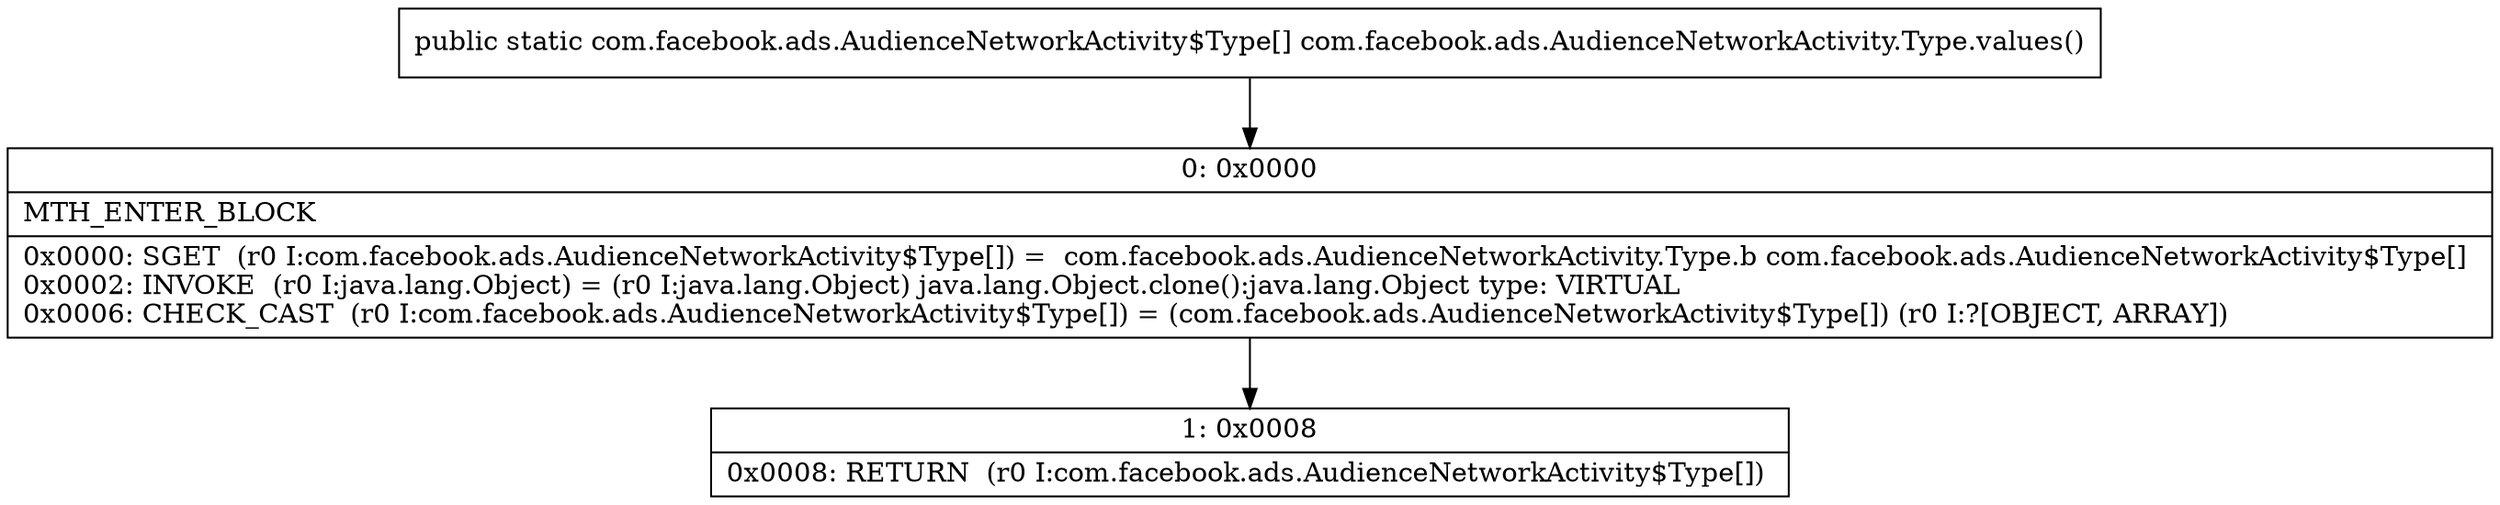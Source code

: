 digraph "CFG forcom.facebook.ads.AudienceNetworkActivity.Type.values()[Lcom\/facebook\/ads\/AudienceNetworkActivity$Type;" {
Node_0 [shape=record,label="{0\:\ 0x0000|MTH_ENTER_BLOCK\l|0x0000: SGET  (r0 I:com.facebook.ads.AudienceNetworkActivity$Type[]) =  com.facebook.ads.AudienceNetworkActivity.Type.b com.facebook.ads.AudienceNetworkActivity$Type[] \l0x0002: INVOKE  (r0 I:java.lang.Object) = (r0 I:java.lang.Object) java.lang.Object.clone():java.lang.Object type: VIRTUAL \l0x0006: CHECK_CAST  (r0 I:com.facebook.ads.AudienceNetworkActivity$Type[]) = (com.facebook.ads.AudienceNetworkActivity$Type[]) (r0 I:?[OBJECT, ARRAY]) \l}"];
Node_1 [shape=record,label="{1\:\ 0x0008|0x0008: RETURN  (r0 I:com.facebook.ads.AudienceNetworkActivity$Type[]) \l}"];
MethodNode[shape=record,label="{public static com.facebook.ads.AudienceNetworkActivity$Type[] com.facebook.ads.AudienceNetworkActivity.Type.values() }"];
MethodNode -> Node_0;
Node_0 -> Node_1;
}

